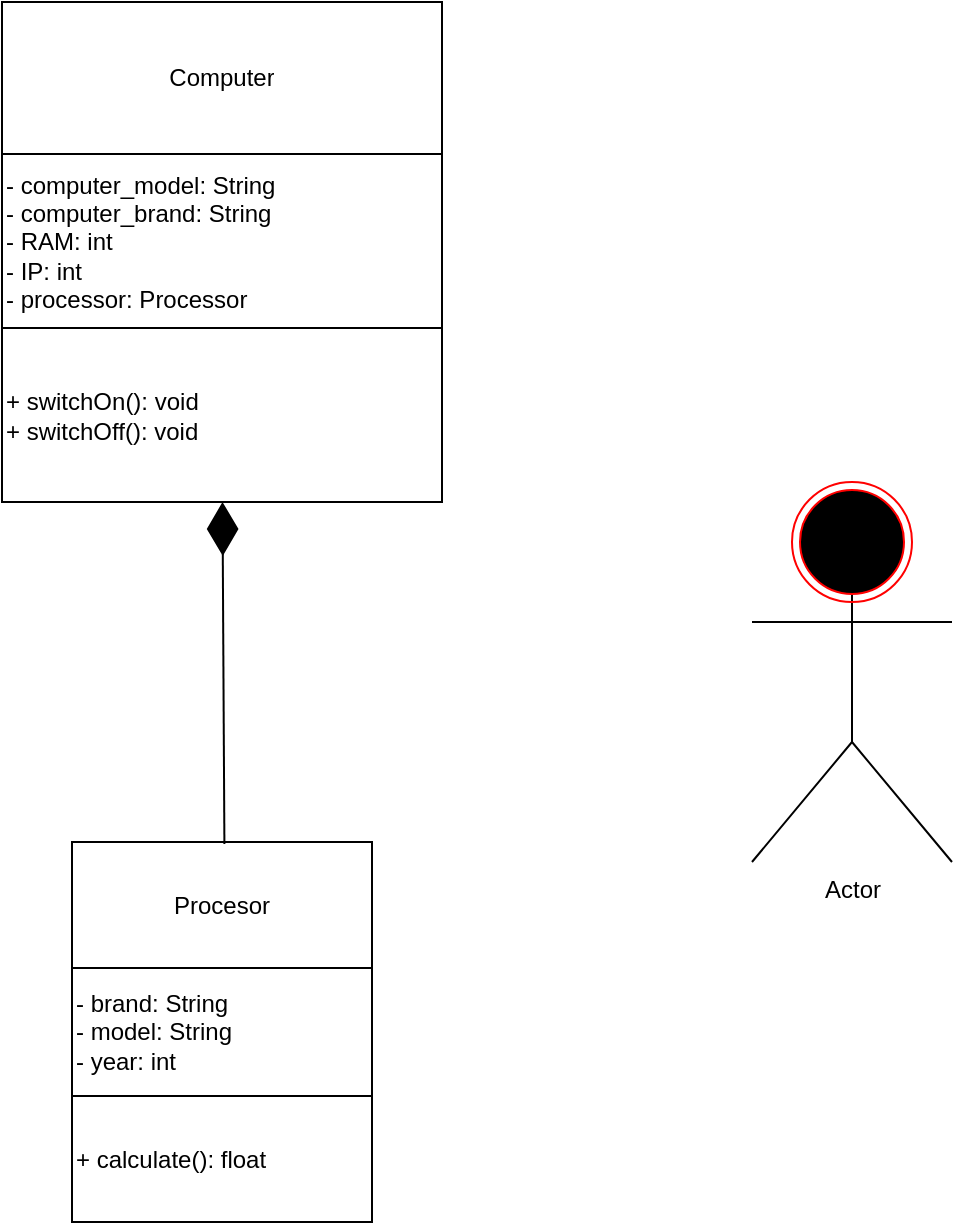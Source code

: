 <mxfile>
    <diagram id="h6QcLnEDNhDBuTS46ztL" name="Page-1">
        <mxGraphModel dx="1130" dy="787" grid="1" gridSize="10" guides="1" tooltips="1" connect="1" arrows="1" fold="1" page="1" pageScale="1" pageWidth="850" pageHeight="1100" math="0" shadow="0">
            <root>
                <mxCell id="0"/>
                <mxCell id="1" parent="0"/>
                <mxCell id="2" value="" style="shape=table;startSize=0;container=1;collapsible=0;childLayout=tableLayout;" vertex="1" parent="1">
                    <mxGeometry x="305" y="50" width="220" height="250" as="geometry"/>
                </mxCell>
                <mxCell id="3" value="" style="shape=tableRow;horizontal=0;startSize=0;swimlaneHead=0;swimlaneBody=0;top=0;left=0;bottom=0;right=0;collapsible=0;dropTarget=0;fillColor=none;points=[[0,0.5],[1,0.5]];portConstraint=eastwest;" vertex="1" parent="2">
                    <mxGeometry width="220" height="76" as="geometry"/>
                </mxCell>
                <mxCell id="4" value="Computer" style="shape=partialRectangle;html=1;whiteSpace=wrap;connectable=0;overflow=hidden;fillColor=none;top=0;left=0;bottom=0;right=0;pointerEvents=1;" vertex="1" parent="3">
                    <mxGeometry width="220" height="76" as="geometry">
                        <mxRectangle width="220" height="76" as="alternateBounds"/>
                    </mxGeometry>
                </mxCell>
                <mxCell id="5" value="" style="shape=tableRow;horizontal=0;startSize=0;swimlaneHead=0;swimlaneBody=0;top=0;left=0;bottom=0;right=0;collapsible=0;dropTarget=0;fillColor=none;points=[[0,0.5],[1,0.5]];portConstraint=eastwest;" vertex="1" parent="2">
                    <mxGeometry y="76" width="220" height="87" as="geometry"/>
                </mxCell>
                <mxCell id="6" value="- computer_model: String&lt;br&gt;- computer_brand: String&lt;br&gt;- RAM: int&lt;br&gt;- IP: int&lt;br&gt;- processor: Processor" style="shape=partialRectangle;html=1;whiteSpace=wrap;connectable=0;overflow=hidden;fillColor=none;top=0;left=0;bottom=0;right=0;pointerEvents=1;align=left;" vertex="1" parent="5">
                    <mxGeometry width="220" height="87" as="geometry">
                        <mxRectangle width="220" height="87" as="alternateBounds"/>
                    </mxGeometry>
                </mxCell>
                <mxCell id="7" value="" style="shape=tableRow;horizontal=0;startSize=0;swimlaneHead=0;swimlaneBody=0;top=0;left=0;bottom=0;right=0;collapsible=0;dropTarget=0;fillColor=none;points=[[0,0.5],[1,0.5]];portConstraint=eastwest;" vertex="1" parent="2">
                    <mxGeometry y="163" width="220" height="87" as="geometry"/>
                </mxCell>
                <mxCell id="8" value="+ switchOn(): void&lt;br&gt;+ switchOff(): void" style="shape=partialRectangle;html=1;whiteSpace=wrap;connectable=0;overflow=hidden;fillColor=none;top=0;left=0;bottom=0;right=0;pointerEvents=1;align=left;" vertex="1" parent="7">
                    <mxGeometry width="220" height="87" as="geometry">
                        <mxRectangle width="220" height="87" as="alternateBounds"/>
                    </mxGeometry>
                </mxCell>
                <mxCell id="9" value="" style="shape=table;startSize=0;container=1;collapsible=0;childLayout=tableLayout;" vertex="1" parent="1">
                    <mxGeometry x="340" y="470" width="150" height="190" as="geometry"/>
                </mxCell>
                <mxCell id="10" value="" style="shape=tableRow;horizontal=0;startSize=0;swimlaneHead=0;swimlaneBody=0;top=0;left=0;bottom=0;right=0;collapsible=0;dropTarget=0;fillColor=none;points=[[0,0.5],[1,0.5]];portConstraint=eastwest;" vertex="1" parent="9">
                    <mxGeometry width="150" height="63" as="geometry"/>
                </mxCell>
                <mxCell id="11" value="Procesor" style="shape=partialRectangle;html=1;whiteSpace=wrap;connectable=0;overflow=hidden;fillColor=none;top=0;left=0;bottom=0;right=0;pointerEvents=1;" vertex="1" parent="10">
                    <mxGeometry width="150" height="63" as="geometry">
                        <mxRectangle width="150" height="63" as="alternateBounds"/>
                    </mxGeometry>
                </mxCell>
                <mxCell id="12" value="" style="shape=tableRow;horizontal=0;startSize=0;swimlaneHead=0;swimlaneBody=0;top=0;left=0;bottom=0;right=0;collapsible=0;dropTarget=0;fillColor=none;points=[[0,0.5],[1,0.5]];portConstraint=eastwest;" vertex="1" parent="9">
                    <mxGeometry y="63" width="150" height="64" as="geometry"/>
                </mxCell>
                <mxCell id="13" value="- brand: String&lt;br&gt;- model: String&lt;br&gt;- year: int" style="shape=partialRectangle;html=1;whiteSpace=wrap;connectable=0;overflow=hidden;fillColor=none;top=0;left=0;bottom=0;right=0;pointerEvents=1;align=left;" vertex="1" parent="12">
                    <mxGeometry width="150" height="64" as="geometry">
                        <mxRectangle width="150" height="64" as="alternateBounds"/>
                    </mxGeometry>
                </mxCell>
                <mxCell id="14" value="" style="shape=tableRow;horizontal=0;startSize=0;swimlaneHead=0;swimlaneBody=0;top=0;left=0;bottom=0;right=0;collapsible=0;dropTarget=0;fillColor=none;points=[[0,0.5],[1,0.5]];portConstraint=eastwest;" vertex="1" parent="9">
                    <mxGeometry y="127" width="150" height="63" as="geometry"/>
                </mxCell>
                <mxCell id="15" value="+ calculate(): float" style="shape=partialRectangle;html=1;whiteSpace=wrap;connectable=0;overflow=hidden;fillColor=none;top=0;left=0;bottom=0;right=0;pointerEvents=1;align=left;" vertex="1" parent="14">
                    <mxGeometry width="150" height="63" as="geometry">
                        <mxRectangle width="150" height="63" as="alternateBounds"/>
                    </mxGeometry>
                </mxCell>
                <mxCell id="19" value="" style="endArrow=diamondThin;endFill=1;endSize=24;html=1;exitX=0.508;exitY=0.016;exitDx=0;exitDy=0;exitPerimeter=0;" edge="1" parent="1" source="10" target="7">
                    <mxGeometry width="160" relative="1" as="geometry">
                        <mxPoint x="330" y="370" as="sourcePoint"/>
                        <mxPoint x="490" y="370" as="targetPoint"/>
                    </mxGeometry>
                </mxCell>
                <mxCell id="20" value="Actor" style="shape=umlActor;verticalLabelPosition=bottom;verticalAlign=top;html=1;" vertex="1" parent="1">
                    <mxGeometry x="680" y="300" width="100" height="180" as="geometry"/>
                </mxCell>
                <mxCell id="21" value="" style="ellipse;html=1;shape=endState;fillColor=#000000;strokeColor=#ff0000;" vertex="1" parent="1">
                    <mxGeometry x="700" y="290" width="60" height="60" as="geometry"/>
                </mxCell>
            </root>
        </mxGraphModel>
    </diagram>
</mxfile>